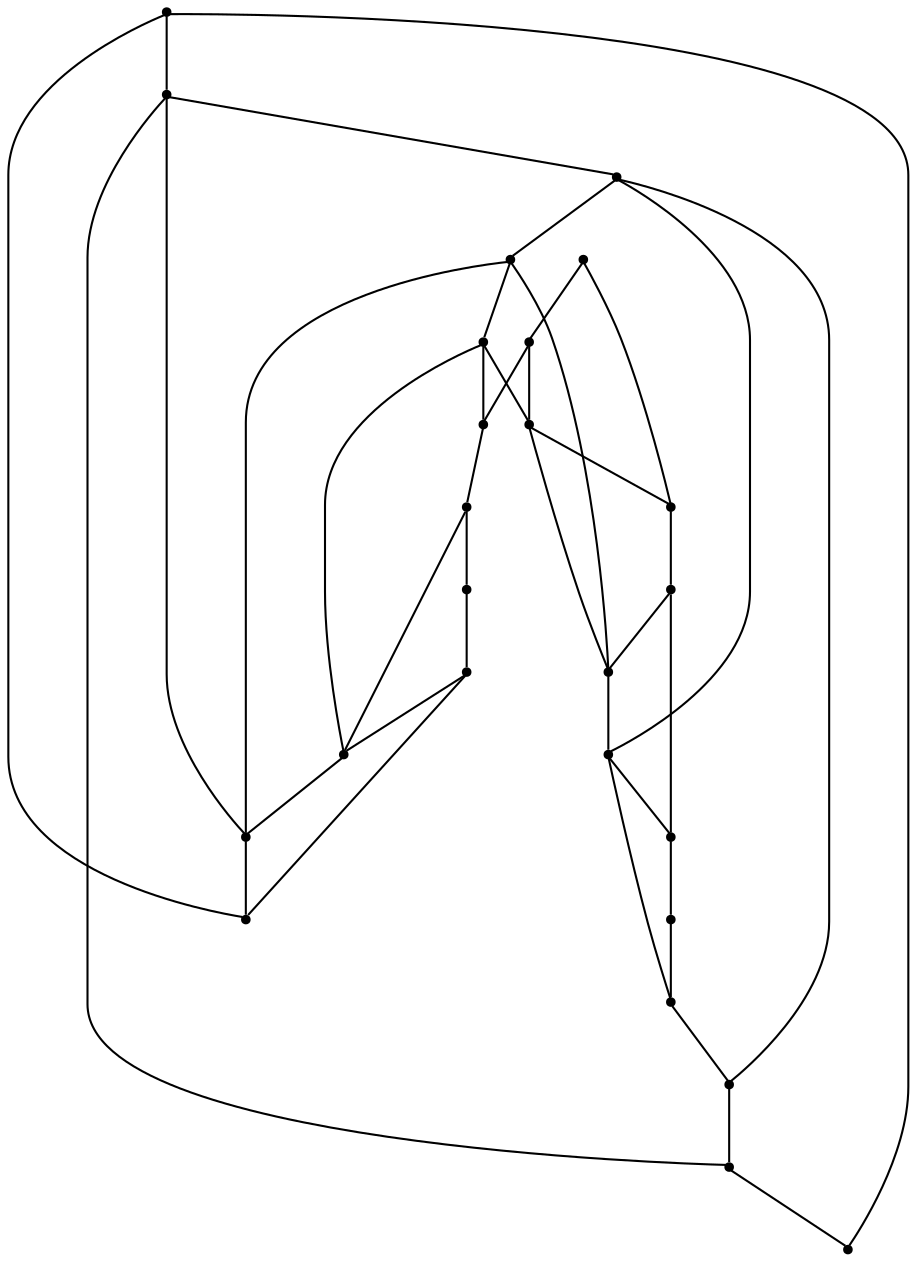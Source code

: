 graph {
  node [shape=point,comment="{\"directed\":false,\"doi\":\"10.1007/978-3-662-45803-7_12\",\"figure\":\"? (8)\"}"]

  v0 [pos="657.6105582344323,1130.0769927060837"]
  v1 [pos="609.2631972851239,1130.0769927060837"]
  v2 [pos="705.9579191837408,1130.0769927060837"]
  v3 [pos="754.3052801330495,1130.0769927060837"]
  v4 [pos="802.652641082358,1130.0769927060837"]
  v5 [pos="802.652641082358,1178.4200590302817"]
  v6 [pos="657.6105582344323,1226.7577501743192"]
  v7 [pos="609.2631972851239,1226.7577501743192"]
  v8 [pos="705.9579191837408,1226.7577501743192"]
  v9 [pos="754.3052801330495,1226.7577501743192"]
  v10 [pos="802.652641082358,1226.7577501743192"]
  v11 [pos="802.652641082358,1275.0956957647547"]
  v12 [pos="802.652641082358,1323.4333869087923"]
  v13 [pos="657.6105582344323,1323.4333869087923"]
  v14 [pos="609.2631972851239,1323.4333869087923"]
  v15 [pos="705.9579191837408,1323.4333869087923"]
  v16 [pos="754.3052801330495,1323.4333869087923"]
  v17 [pos="754.3052801330495,1178.4200590302817"]
  v18 [pos="754.3052801330495,1275.0956957647547"]
  v19 [pos="705.957919183741,1275.0956957647547"]
  v20 [pos="705.957919183741,1178.4200590302817"]
  v21 [pos="657.6105582344323,1178.4200590302817"]
  v22 [pos="657.6105582344323,1275.0956957647547"]
  v23 [pos="609.2631972851239,1178.4200590302817"]
  v24 [pos="609.2631972851239,1275.0956957647547"]

  v0 -- v1 [id="-1",pos="657.6105582344323,1130.0769927060837 609.2631972851239,1130.0769927060837 609.2631972851239,1130.0769927060837 609.2631972851239,1130.0769927060837"]
  v14 -- v24 [id="-8",pos="609.2631972851239,1323.4333869087923 609.2631972851239,1275.0956957647547 609.2631972851239,1275.0956957647547 609.2631972851239,1275.0956957647547"]
  v24 -- v7 [id="-10",pos="609.2631972851239,1275.0956957647547 609.2631972851239,1226.7577501743192 609.2631972851239,1226.7577501743192 609.2631972851239,1226.7577501743192"]
  v7 -- v23 [id="-11",pos="609.2631972851239,1226.7577501743192 609.2631972851239,1178.4200590302817 609.2631972851239,1178.4200590302817 609.2631972851239,1178.4200590302817"]
  v23 -- v1 [id="-12",pos="609.2631972851239,1178.4200590302817 609.2631972851239,1130.0769927060837 609.2631972851239,1130.0769927060837 609.2631972851239,1130.0769927060837"]
  v24 -- v22 [id="-13",pos="609.2631972851239,1275.0956957647547 657.6105582344323,1275.0956957647547 657.6105582344323,1275.0956957647547 657.6105582344323,1275.0956957647547"]
  v22 -- v19 [id="-14",pos="657.6105582344323,1275.0956957647547 705.957919183741,1275.0956957647547 705.957919183741,1275.0956957647547 705.957919183741,1275.0956957647547"]
  v19 -- v18 [id="-15",pos="705.957919183741,1275.0956957647547 754.3052801330495,1275.0956957647547 754.3052801330495,1275.0956957647547 754.3052801330495,1275.0956957647547"]
  v18 -- v11 [id="-16",pos="754.3052801330495,1275.0956957647547 802.652641082358,1275.0956957647547 802.652641082358,1275.0956957647547 802.652641082358,1275.0956957647547"]
  v23 -- v21 [id="-18",pos="609.2631972851239,1178.4200590302817 657.6105582344323,1178.4200590302817 657.6105582344323,1178.4200590302817 657.6105582344323,1178.4200590302817"]
  v21 -- v20 [id="-19",pos="657.6105582344323,1178.4200590302817 705.957919183741,1178.4200590302817 705.957919183741,1178.4200590302817 705.957919183741,1178.4200590302817"]
  v20 -- v17 [id="-20",pos="705.957919183741,1178.4200590302817 754.3052801330495,1178.4200590302817 754.3052801330495,1178.4200590302817 754.3052801330495,1178.4200590302817"]
  v17 -- v5 [id="-21",pos="754.3052801330495,1178.4200590302817 802.652641082358,1178.4200590302817 802.652641082358,1178.4200590302817 802.652641082358,1178.4200590302817"]
  v13 -- v22 [id="-24",pos="657.6105582344323,1323.4333869087923 657.6105582344323,1275.0956957647547 657.6105582344323,1275.0956957647547 657.6105582344323,1275.0956957647547"]
  v22 -- v6 [id="-25",pos="657.6105582344323,1275.0956957647547 657.6105582344323,1226.7577501743192 657.6105582344323,1226.7577501743192 657.6105582344323,1226.7577501743192"]
  v6 -- v21 [id="-26",pos="657.6105582344323,1226.7577501743192 657.6105582344323,1178.4200590302817 657.6105582344323,1178.4200590302817 657.6105582344323,1178.4200590302817"]
  v21 -- v0 [id="-27",pos="657.6105582344323,1178.4200590302817 657.6105582344323,1130.0769927060837 657.6105582344323,1130.0769927060837 657.6105582344323,1130.0769927060837"]
  v15 -- v13 [id="-30",pos="705.9579191837408,1323.4333869087923 657.6105582344323,1323.4333869087923 657.6105582344323,1323.4333869087923 657.6105582344323,1323.4333869087923"]
  v2 -- v20 [id="-31",pos="705.9579191837408,1130.0769927060837 705.957919183741,1178.4200590302817 705.957919183741,1178.4200590302817 705.957919183741,1178.4200590302817"]
  v20 -- v8 [id="-32",pos="705.957919183741,1178.4200590302817 705.9579191837408,1226.7577501743192 705.9579191837408,1226.7577501743192 705.9579191837408,1226.7577501743192"]
  v8 -- v19 [id="-33",pos="705.9579191837408,1226.7577501743192 705.957919183741,1275.0956957647547 705.957919183741,1275.0956957647547 705.957919183741,1275.0956957647547"]
  v19 -- v15 [id="-34",pos="705.957919183741,1275.0956957647547 705.9579191837408,1323.4333869087923 705.9579191837408,1323.4333869087923 705.9579191837408,1323.4333869087923"]
  v16 -- v18 [id="-38",pos="754.3052801330495,1323.4333869087923 754.3052801330495,1275.0956957647547 754.3052801330495,1275.0956957647547 754.3052801330495,1275.0956957647547"]
  v18 -- v9 [id="-39",pos="754.3052801330495,1275.0956957647547 754.3052801330495,1226.7577501743192 754.3052801330495,1226.7577501743192 754.3052801330495,1226.7577501743192"]
  v9 -- v17 [id="-40",pos="754.3052801330495,1226.7577501743192 754.3052801330495,1178.4200590302817 754.3052801330495,1178.4200590302817 754.3052801330495,1178.4200590302817"]
  v17 -- v3 [id="-41",pos="754.3052801330495,1178.4200590302817 754.3052801330495,1130.0769927060837 754.3052801330495,1130.0769927060837 754.3052801330495,1130.0769927060837"]
  v3 -- v2 [id="-42",pos="754.3052801330495,1130.0769927060837 705.9579191837408,1130.0769927060837 705.9579191837408,1130.0769927060837 705.9579191837408,1130.0769927060837"]
  v12 -- v16 [id="-47",pos="802.652641082358,1323.4333869087923 754.3052801330495,1323.4333869087923 754.3052801330495,1323.4333869087923 754.3052801330495,1323.4333869087923"]
  v16 -- v15 [id="-48",pos="754.3052801330495,1323.4333869087923 705.9579191837408,1323.4333869087923 705.9579191837408,1323.4333869087923 705.9579191837408,1323.4333869087923"]
  v13 -- v14 [id="-50",pos="657.6105582344323,1323.4333869087923 609.2631972851239,1323.4333869087923 609.2631972851239,1323.4333869087923 609.2631972851239,1323.4333869087923"]
  v12 -- v11 [id="-51",pos="802.652641082358,1323.4333869087923 802.652641082358,1275.0956957647547 802.652641082358,1275.0956957647547 802.652641082358,1275.0956957647547"]
  v11 -- v10 [id="-52",pos="802.652641082358,1275.0956957647547 802.652641082358,1226.7577501743192 802.652641082358,1226.7577501743192 802.652641082358,1226.7577501743192"]
  v10 -- v5 [id="-53",pos="802.652641082358,1226.7577501743192 802.652641082358,1178.4200590302817 802.652641082358,1178.4200590302817 802.652641082358,1178.4200590302817"]
  v5 -- v4 [id="-54",pos="802.652641082358,1178.4200590302817 802.652641082358,1130.0769927060837 802.652641082358,1130.0769927060837 802.652641082358,1130.0769927060837"]
  v10 -- v9 [id="-58",pos="802.652641082358,1226.7577501743192 754.3052801330495,1226.7577501743192 754.3052801330495,1226.7577501743192 754.3052801330495,1226.7577501743192"]
  v9 -- v8 [id="-59",pos="754.3052801330495,1226.7577501743192 705.9579191837408,1226.7577501743192 705.9579191837408,1226.7577501743192 705.9579191837408,1226.7577501743192"]
  v8 -- v6 [id="-60",pos="705.9579191837408,1226.7577501743192 657.6105582344323,1226.7577501743192 657.6105582344323,1226.7577501743192 657.6105582344323,1226.7577501743192"]
  v6 -- v7 [id="-61",pos="657.6105582344323,1226.7577501743192 609.2631972851239,1226.7577501743192 609.2631972851239,1226.7577501743192 609.2631972851239,1226.7577501743192"]
  v4 -- v3 [id="-65",pos="802.652641082358,1130.0769927060837 754.3052801330495,1130.0769927060837 754.3052801330495,1130.0769927060837 754.3052801330495,1130.0769927060837"]
  v2 -- v0 [id="-67",pos="705.9579191837408,1130.0769927060837 657.6105582344323,1130.0769927060837 657.6105582344323,1130.0769927060837 657.6105582344323,1130.0769927060837"]
}